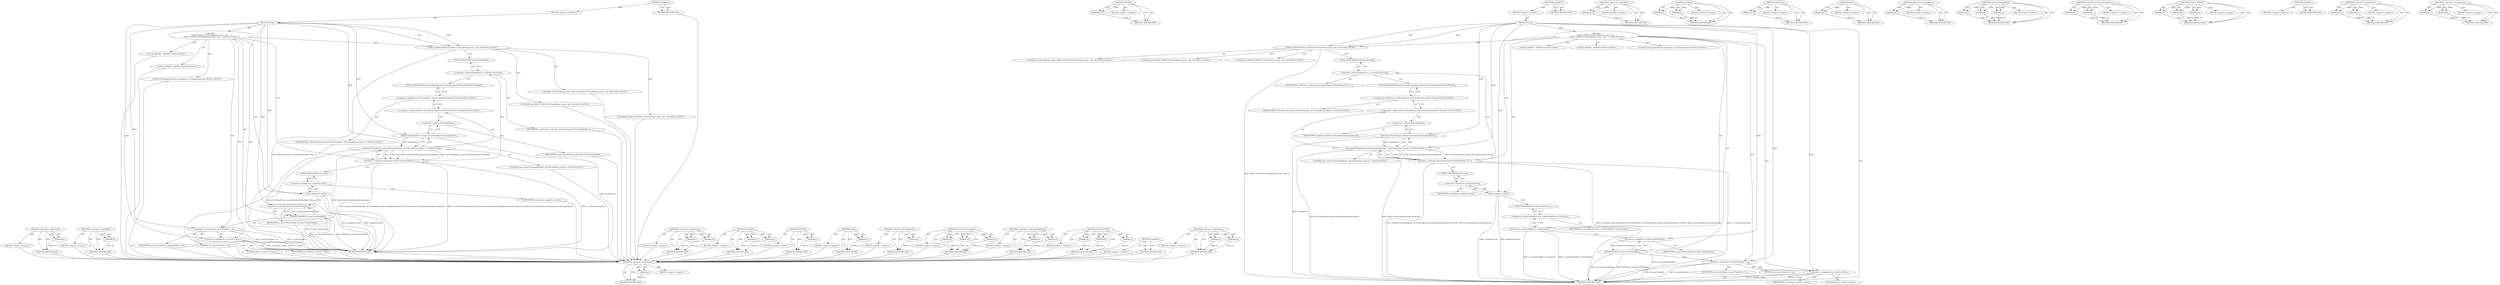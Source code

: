 digraph "&lt;operator&gt;.assignment" {
vulnerable_92 [label=<(METHOD,&lt;operator&gt;.addressOf)>];
vulnerable_93 [label=<(PARAM,p1)>];
vulnerable_94 [label=<(BLOCK,&lt;empty&gt;,&lt;empty&gt;)>];
vulnerable_95 [label=<(METHOD_RETURN,ANY)>];
vulnerable_113 [label=<(METHOD,&lt;operator&gt;.logicalNot)>];
vulnerable_114 [label=<(PARAM,p1)>];
vulnerable_115 [label=<(BLOCK,&lt;empty&gt;,&lt;empty&gt;)>];
vulnerable_116 [label=<(METHOD_RETURN,ANY)>];
vulnerable_6 [label=<(METHOD,&lt;global&gt;)<SUB>1</SUB>>];
vulnerable_7 [label=<(BLOCK,&lt;empty&gt;,&lt;empty&gt;)<SUB>1</SUB>>];
vulnerable_8 [label=<(METHOD,stop)<SUB>1</SUB>>];
vulnerable_9 [label="<(BLOCK,{
    TRACE_EVENT(&quot;CCThreadProxy::stop&quot;, this, ...,{
    TRACE_EVENT(&quot;CCThreadProxy::stop&quot;, this, ...)<SUB>2</SUB>>"];
vulnerable_10 [label="<(TRACE_EVENT,TRACE_EVENT(&quot;CCThreadProxy::stop&quot;, this, 0))<SUB>3</SUB>>"];
vulnerable_11 [label="<(LITERAL,&quot;CCThreadProxy::stop&quot;,TRACE_EVENT(&quot;CCThreadProxy::stop&quot;, this, 0))<SUB>3</SUB>>"];
vulnerable_12 [label="<(LITERAL,this,TRACE_EVENT(&quot;CCThreadProxy::stop&quot;, this, 0))<SUB>3</SUB>>"];
vulnerable_13 [label="<(LITERAL,0,TRACE_EVENT(&quot;CCThreadProxy::stop&quot;, this, 0))<SUB>3</SUB>>"];
vulnerable_14 [label="<(LOCAL,ASSERT : ASSERT)<SUB>4</SUB>>"];
vulnerable_15 [label="<(LOCAL,ASSERT : ASSERT)<SUB>5</SUB>>"];
vulnerable_16 [label="<(LOCAL,CCCompletionEvent completion: CCCompletionEvent)<SUB>7</SUB>>"];
vulnerable_17 [label=<(postTask,s_ccThread-&gt;postTask(createCCThreadTask(this, &amp;...)<SUB>8</SUB>>];
vulnerable_18 [label=<(&lt;operator&gt;.indirectFieldAccess,s_ccThread-&gt;postTask)<SUB>8</SUB>>];
vulnerable_19 [label=<(IDENTIFIER,s_ccThread,s_ccThread-&gt;postTask(createCCThreadTask(this, &amp;...)<SUB>8</SUB>>];
vulnerable_20 [label=<(FIELD_IDENTIFIER,postTask,postTask)<SUB>8</SUB>>];
vulnerable_21 [label="<(createCCThreadTask,createCCThreadTask(this, &amp;CCThreadProxy::layerT...)<SUB>8</SUB>>"];
vulnerable_22 [label="<(LITERAL,this,createCCThreadTask(this, &amp;CCThreadProxy::layerT...)<SUB>8</SUB>>"];
vulnerable_23 [label="<(&lt;operator&gt;.addressOf,&amp;CCThreadProxy::layerTreeHostClosedOnCCThread)<SUB>8</SUB>>"];
vulnerable_24 [label="<(&lt;operator&gt;.fieldAccess,CCThreadProxy::layerTreeHostClosedOnCCThread)<SUB>8</SUB>>"];
vulnerable_25 [label="<(IDENTIFIER,CCThreadProxy,createCCThreadTask(this, &amp;CCThreadProxy::layerT...)<SUB>8</SUB>>"];
vulnerable_26 [label=<(FIELD_IDENTIFIER,layerTreeHostClosedOnCCThread,layerTreeHostClosedOnCCThread)<SUB>8</SUB>>];
vulnerable_27 [label=<(AllowCrossThreadAccess,AllowCrossThreadAccess(&amp;completion))<SUB>8</SUB>>];
vulnerable_28 [label=<(&lt;operator&gt;.addressOf,&amp;completion)<SUB>8</SUB>>];
vulnerable_29 [label=<(IDENTIFIER,completion,AllowCrossThreadAccess(&amp;completion))<SUB>8</SUB>>];
vulnerable_30 [label=<(wait,completion.wait())<SUB>9</SUB>>];
vulnerable_31 [label=<(&lt;operator&gt;.fieldAccess,completion.wait)<SUB>9</SUB>>];
vulnerable_32 [label=<(IDENTIFIER,completion,completion.wait())<SUB>9</SUB>>];
vulnerable_33 [label=<(FIELD_IDENTIFIER,wait,wait)<SUB>9</SUB>>];
vulnerable_34 [label=<(ASSERT,ASSERT(!m_layerTreeHostImpl))<SUB>11</SUB>>];
vulnerable_35 [label=<(&lt;operator&gt;.logicalNot,!m_layerTreeHostImpl)<SUB>11</SUB>>];
vulnerable_36 [label=<(IDENTIFIER,m_layerTreeHostImpl,!m_layerTreeHostImpl)<SUB>11</SUB>>];
vulnerable_37 [label=<(&lt;operator&gt;.assignment,m_layerTreeHost = 0)<SUB>12</SUB>>];
vulnerable_38 [label=<(IDENTIFIER,m_layerTreeHost,m_layerTreeHost = 0)<SUB>12</SUB>>];
vulnerable_39 [label=<(LITERAL,0,m_layerTreeHost = 0)<SUB>12</SUB>>];
vulnerable_40 [label=<(&lt;operator&gt;.assignment,m_started = false)<SUB>13</SUB>>];
vulnerable_41 [label=<(IDENTIFIER,m_started,m_started = false)<SUB>13</SUB>>];
vulnerable_42 [label=<(LITERAL,false,m_started = false)<SUB>13</SUB>>];
vulnerable_43 [label=<(METHOD_RETURN,void)<SUB>1</SUB>>];
vulnerable_45 [label=<(METHOD_RETURN,ANY)<SUB>1</SUB>>];
vulnerable_117 [label=<(METHOD,&lt;operator&gt;.assignment)>];
vulnerable_118 [label=<(PARAM,p1)>];
vulnerable_119 [label=<(PARAM,p2)>];
vulnerable_120 [label=<(BLOCK,&lt;empty&gt;,&lt;empty&gt;)>];
vulnerable_121 [label=<(METHOD_RETURN,ANY)>];
vulnerable_76 [label=<(METHOD,postTask)>];
vulnerable_77 [label=<(PARAM,p1)>];
vulnerable_78 [label=<(PARAM,p2)>];
vulnerable_79 [label=<(BLOCK,&lt;empty&gt;,&lt;empty&gt;)>];
vulnerable_80 [label=<(METHOD_RETURN,ANY)>];
vulnerable_109 [label=<(METHOD,ASSERT)>];
vulnerable_110 [label=<(PARAM,p1)>];
vulnerable_111 [label=<(BLOCK,&lt;empty&gt;,&lt;empty&gt;)>];
vulnerable_112 [label=<(METHOD_RETURN,ANY)>];
vulnerable_105 [label=<(METHOD,wait)>];
vulnerable_106 [label=<(PARAM,p1)>];
vulnerable_107 [label=<(BLOCK,&lt;empty&gt;,&lt;empty&gt;)>];
vulnerable_108 [label=<(METHOD_RETURN,ANY)>];
vulnerable_101 [label=<(METHOD,AllowCrossThreadAccess)>];
vulnerable_102 [label=<(PARAM,p1)>];
vulnerable_103 [label=<(BLOCK,&lt;empty&gt;,&lt;empty&gt;)>];
vulnerable_104 [label=<(METHOD_RETURN,ANY)>];
vulnerable_86 [label=<(METHOD,createCCThreadTask)>];
vulnerable_87 [label=<(PARAM,p1)>];
vulnerable_88 [label=<(PARAM,p2)>];
vulnerable_89 [label=<(PARAM,p3)>];
vulnerable_90 [label=<(BLOCK,&lt;empty&gt;,&lt;empty&gt;)>];
vulnerable_91 [label=<(METHOD_RETURN,ANY)>];
vulnerable_81 [label=<(METHOD,&lt;operator&gt;.indirectFieldAccess)>];
vulnerable_82 [label=<(PARAM,p1)>];
vulnerable_83 [label=<(PARAM,p2)>];
vulnerable_84 [label=<(BLOCK,&lt;empty&gt;,&lt;empty&gt;)>];
vulnerable_85 [label=<(METHOD_RETURN,ANY)>];
vulnerable_70 [label=<(METHOD,TRACE_EVENT)>];
vulnerable_71 [label=<(PARAM,p1)>];
vulnerable_72 [label=<(PARAM,p2)>];
vulnerable_73 [label=<(PARAM,p3)>];
vulnerable_74 [label=<(BLOCK,&lt;empty&gt;,&lt;empty&gt;)>];
vulnerable_75 [label=<(METHOD_RETURN,ANY)>];
vulnerable_64 [label=<(METHOD,&lt;global&gt;)<SUB>1</SUB>>];
vulnerable_65 [label=<(BLOCK,&lt;empty&gt;,&lt;empty&gt;)>];
vulnerable_66 [label=<(METHOD_RETURN,ANY)>];
vulnerable_96 [label=<(METHOD,&lt;operator&gt;.fieldAccess)>];
vulnerable_97 [label=<(PARAM,p1)>];
vulnerable_98 [label=<(PARAM,p2)>];
vulnerable_99 [label=<(BLOCK,&lt;empty&gt;,&lt;empty&gt;)>];
vulnerable_100 [label=<(METHOD_RETURN,ANY)>];
fixed_96 [label=<(METHOD,&lt;operator&gt;.addressOf)>];
fixed_97 [label=<(PARAM,p1)>];
fixed_98 [label=<(BLOCK,&lt;empty&gt;,&lt;empty&gt;)>];
fixed_99 [label=<(METHOD_RETURN,ANY)>];
fixed_117 [label=<(METHOD,ASSERT)>];
fixed_118 [label=<(PARAM,p1)>];
fixed_119 [label=<(BLOCK,&lt;empty&gt;,&lt;empty&gt;)>];
fixed_120 [label=<(METHOD_RETURN,ANY)>];
fixed_6 [label=<(METHOD,&lt;global&gt;)<SUB>1</SUB>>];
fixed_7 [label=<(BLOCK,&lt;empty&gt;,&lt;empty&gt;)<SUB>1</SUB>>];
fixed_8 [label=<(METHOD,stop)<SUB>1</SUB>>];
fixed_9 [label="<(BLOCK,{
    TRACE_EVENT(&quot;CCThreadProxy::stop&quot;, this, ...,{
    TRACE_EVENT(&quot;CCThreadProxy::stop&quot;, this, ...)<SUB>2</SUB>>"];
fixed_10 [label="<(TRACE_EVENT,TRACE_EVENT(&quot;CCThreadProxy::stop&quot;, this, 0))<SUB>3</SUB>>"];
fixed_11 [label="<(LITERAL,&quot;CCThreadProxy::stop&quot;,TRACE_EVENT(&quot;CCThreadProxy::stop&quot;, this, 0))<SUB>3</SUB>>"];
fixed_12 [label="<(LITERAL,this,TRACE_EVENT(&quot;CCThreadProxy::stop&quot;, this, 0))<SUB>3</SUB>>"];
fixed_13 [label="<(LITERAL,0,TRACE_EVENT(&quot;CCThreadProxy::stop&quot;, this, 0))<SUB>3</SUB>>"];
fixed_14 [label="<(LOCAL,ASSERT : ASSERT)<SUB>4</SUB>>"];
fixed_15 [label="<(LOCAL,ASSERT : ASSERT)<SUB>5</SUB>>"];
fixed_16 [label="<(LOCAL,CCCompletionEvent completion: CCCompletionEvent)<SUB>7</SUB>>"];
fixed_17 [label=<(postTask,s_ccThread-&gt;postTask(createCCThreadTask(this, &amp;...)<SUB>8</SUB>>];
fixed_18 [label=<(&lt;operator&gt;.indirectFieldAccess,s_ccThread-&gt;postTask)<SUB>8</SUB>>];
fixed_19 [label=<(IDENTIFIER,s_ccThread,s_ccThread-&gt;postTask(createCCThreadTask(this, &amp;...)<SUB>8</SUB>>];
fixed_20 [label=<(FIELD_IDENTIFIER,postTask,postTask)<SUB>8</SUB>>];
fixed_21 [label="<(createCCThreadTask,createCCThreadTask(this, &amp;CCThreadProxy::layerT...)<SUB>8</SUB>>"];
fixed_22 [label="<(LITERAL,this,createCCThreadTask(this, &amp;CCThreadProxy::layerT...)<SUB>8</SUB>>"];
fixed_23 [label="<(&lt;operator&gt;.addressOf,&amp;CCThreadProxy::layerTreeHostClosedOnCCThread)<SUB>8</SUB>>"];
fixed_24 [label="<(&lt;operator&gt;.fieldAccess,CCThreadProxy::layerTreeHostClosedOnCCThread)<SUB>8</SUB>>"];
fixed_25 [label="<(IDENTIFIER,CCThreadProxy,createCCThreadTask(this, &amp;CCThreadProxy::layerT...)<SUB>8</SUB>>"];
fixed_26 [label=<(FIELD_IDENTIFIER,layerTreeHostClosedOnCCThread,layerTreeHostClosedOnCCThread)<SUB>8</SUB>>];
fixed_27 [label=<(AllowCrossThreadAccess,AllowCrossThreadAccess(&amp;completion))<SUB>8</SUB>>];
fixed_28 [label=<(&lt;operator&gt;.addressOf,&amp;completion)<SUB>8</SUB>>];
fixed_29 [label=<(IDENTIFIER,completion,AllowCrossThreadAccess(&amp;completion))<SUB>8</SUB>>];
fixed_30 [label=<(wait,completion.wait())<SUB>9</SUB>>];
fixed_31 [label=<(&lt;operator&gt;.fieldAccess,completion.wait)<SUB>9</SUB>>];
fixed_32 [label=<(IDENTIFIER,completion,completion.wait())<SUB>9</SUB>>];
fixed_33 [label=<(FIELD_IDENTIFIER,wait,wait)<SUB>9</SUB>>];
fixed_34 [label=<(shutdown,m_mainThreadProxy-&gt;shutdown())<SUB>11</SUB>>];
fixed_35 [label=<(&lt;operator&gt;.indirectFieldAccess,m_mainThreadProxy-&gt;shutdown)<SUB>11</SUB>>];
fixed_36 [label=<(IDENTIFIER,m_mainThreadProxy,m_mainThreadProxy-&gt;shutdown())<SUB>11</SUB>>];
fixed_37 [label=<(FIELD_IDENTIFIER,shutdown,shutdown)<SUB>11</SUB>>];
fixed_38 [label=<(ASSERT,ASSERT(!m_layerTreeHostImpl))<SUB>13</SUB>>];
fixed_39 [label=<(&lt;operator&gt;.logicalNot,!m_layerTreeHostImpl)<SUB>13</SUB>>];
fixed_40 [label=<(IDENTIFIER,m_layerTreeHostImpl,!m_layerTreeHostImpl)<SUB>13</SUB>>];
fixed_41 [label=<(&lt;operator&gt;.assignment,m_layerTreeHost = 0)<SUB>14</SUB>>];
fixed_42 [label=<(IDENTIFIER,m_layerTreeHost,m_layerTreeHost = 0)<SUB>14</SUB>>];
fixed_43 [label=<(LITERAL,0,m_layerTreeHost = 0)<SUB>14</SUB>>];
fixed_44 [label=<(&lt;operator&gt;.assignment,m_started = false)<SUB>15</SUB>>];
fixed_45 [label=<(IDENTIFIER,m_started,m_started = false)<SUB>15</SUB>>];
fixed_46 [label=<(LITERAL,false,m_started = false)<SUB>15</SUB>>];
fixed_47 [label=<(METHOD_RETURN,void)<SUB>1</SUB>>];
fixed_49 [label=<(METHOD_RETURN,ANY)<SUB>1</SUB>>];
fixed_121 [label=<(METHOD,&lt;operator&gt;.logicalNot)>];
fixed_122 [label=<(PARAM,p1)>];
fixed_123 [label=<(BLOCK,&lt;empty&gt;,&lt;empty&gt;)>];
fixed_124 [label=<(METHOD_RETURN,ANY)>];
fixed_80 [label=<(METHOD,postTask)>];
fixed_81 [label=<(PARAM,p1)>];
fixed_82 [label=<(PARAM,p2)>];
fixed_83 [label=<(BLOCK,&lt;empty&gt;,&lt;empty&gt;)>];
fixed_84 [label=<(METHOD_RETURN,ANY)>];
fixed_113 [label=<(METHOD,shutdown)>];
fixed_114 [label=<(PARAM,p1)>];
fixed_115 [label=<(BLOCK,&lt;empty&gt;,&lt;empty&gt;)>];
fixed_116 [label=<(METHOD_RETURN,ANY)>];
fixed_109 [label=<(METHOD,wait)>];
fixed_110 [label=<(PARAM,p1)>];
fixed_111 [label=<(BLOCK,&lt;empty&gt;,&lt;empty&gt;)>];
fixed_112 [label=<(METHOD_RETURN,ANY)>];
fixed_105 [label=<(METHOD,AllowCrossThreadAccess)>];
fixed_106 [label=<(PARAM,p1)>];
fixed_107 [label=<(BLOCK,&lt;empty&gt;,&lt;empty&gt;)>];
fixed_108 [label=<(METHOD_RETURN,ANY)>];
fixed_90 [label=<(METHOD,createCCThreadTask)>];
fixed_91 [label=<(PARAM,p1)>];
fixed_92 [label=<(PARAM,p2)>];
fixed_93 [label=<(PARAM,p3)>];
fixed_94 [label=<(BLOCK,&lt;empty&gt;,&lt;empty&gt;)>];
fixed_95 [label=<(METHOD_RETURN,ANY)>];
fixed_85 [label=<(METHOD,&lt;operator&gt;.indirectFieldAccess)>];
fixed_86 [label=<(PARAM,p1)>];
fixed_87 [label=<(PARAM,p2)>];
fixed_88 [label=<(BLOCK,&lt;empty&gt;,&lt;empty&gt;)>];
fixed_89 [label=<(METHOD_RETURN,ANY)>];
fixed_74 [label=<(METHOD,TRACE_EVENT)>];
fixed_75 [label=<(PARAM,p1)>];
fixed_76 [label=<(PARAM,p2)>];
fixed_77 [label=<(PARAM,p3)>];
fixed_78 [label=<(BLOCK,&lt;empty&gt;,&lt;empty&gt;)>];
fixed_79 [label=<(METHOD_RETURN,ANY)>];
fixed_68 [label=<(METHOD,&lt;global&gt;)<SUB>1</SUB>>];
fixed_69 [label=<(BLOCK,&lt;empty&gt;,&lt;empty&gt;)>];
fixed_70 [label=<(METHOD_RETURN,ANY)>];
fixed_100 [label=<(METHOD,&lt;operator&gt;.fieldAccess)>];
fixed_101 [label=<(PARAM,p1)>];
fixed_102 [label=<(PARAM,p2)>];
fixed_103 [label=<(BLOCK,&lt;empty&gt;,&lt;empty&gt;)>];
fixed_104 [label=<(METHOD_RETURN,ANY)>];
fixed_125 [label=<(METHOD,&lt;operator&gt;.assignment)>];
fixed_126 [label=<(PARAM,p1)>];
fixed_127 [label=<(PARAM,p2)>];
fixed_128 [label=<(BLOCK,&lt;empty&gt;,&lt;empty&gt;)>];
fixed_129 [label=<(METHOD_RETURN,ANY)>];
vulnerable_92 -> vulnerable_93  [key=0, label="AST: "];
vulnerable_92 -> vulnerable_93  [key=1, label="DDG: "];
vulnerable_92 -> vulnerable_94  [key=0, label="AST: "];
vulnerable_92 -> vulnerable_95  [key=0, label="AST: "];
vulnerable_92 -> vulnerable_95  [key=1, label="CFG: "];
vulnerable_93 -> vulnerable_95  [key=0, label="DDG: p1"];
vulnerable_94 -> fixed_96  [key=0];
vulnerable_95 -> fixed_96  [key=0];
vulnerable_113 -> vulnerable_114  [key=0, label="AST: "];
vulnerable_113 -> vulnerable_114  [key=1, label="DDG: "];
vulnerable_113 -> vulnerable_115  [key=0, label="AST: "];
vulnerable_113 -> vulnerable_116  [key=0, label="AST: "];
vulnerable_113 -> vulnerable_116  [key=1, label="CFG: "];
vulnerable_114 -> vulnerable_116  [key=0, label="DDG: p1"];
vulnerable_115 -> fixed_96  [key=0];
vulnerable_116 -> fixed_96  [key=0];
vulnerable_6 -> vulnerable_7  [key=0, label="AST: "];
vulnerable_6 -> vulnerable_45  [key=0, label="AST: "];
vulnerable_6 -> vulnerable_45  [key=1, label="CFG: "];
vulnerable_7 -> vulnerable_8  [key=0, label="AST: "];
vulnerable_8 -> vulnerable_9  [key=0, label="AST: "];
vulnerable_8 -> vulnerable_43  [key=0, label="AST: "];
vulnerable_8 -> vulnerable_10  [key=0, label="CFG: "];
vulnerable_8 -> vulnerable_10  [key=1, label="DDG: "];
vulnerable_8 -> vulnerable_37  [key=0, label="DDG: "];
vulnerable_8 -> vulnerable_40  [key=0, label="DDG: "];
vulnerable_8 -> vulnerable_30  [key=0, label="DDG: "];
vulnerable_8 -> vulnerable_21  [key=0, label="DDG: "];
vulnerable_8 -> vulnerable_35  [key=0, label="DDG: "];
vulnerable_8 -> vulnerable_27  [key=0, label="DDG: "];
vulnerable_9 -> vulnerable_10  [key=0, label="AST: "];
vulnerable_9 -> vulnerable_14  [key=0, label="AST: "];
vulnerable_9 -> vulnerable_15  [key=0, label="AST: "];
vulnerable_9 -> vulnerable_16  [key=0, label="AST: "];
vulnerable_9 -> vulnerable_17  [key=0, label="AST: "];
vulnerable_9 -> vulnerable_30  [key=0, label="AST: "];
vulnerable_9 -> vulnerable_34  [key=0, label="AST: "];
vulnerable_9 -> vulnerable_37  [key=0, label="AST: "];
vulnerable_9 -> vulnerable_40  [key=0, label="AST: "];
vulnerable_10 -> vulnerable_11  [key=0, label="AST: "];
vulnerable_10 -> vulnerable_12  [key=0, label="AST: "];
vulnerable_10 -> vulnerable_13  [key=0, label="AST: "];
vulnerable_10 -> vulnerable_20  [key=0, label="CFG: "];
vulnerable_10 -> vulnerable_43  [key=0, label="DDG: TRACE_EVENT(&quot;CCThreadProxy::stop&quot;, this, 0)"];
vulnerable_11 -> fixed_96  [key=0];
vulnerable_12 -> fixed_96  [key=0];
vulnerable_13 -> fixed_96  [key=0];
vulnerable_14 -> fixed_96  [key=0];
vulnerable_15 -> fixed_96  [key=0];
vulnerable_16 -> fixed_96  [key=0];
vulnerable_17 -> vulnerable_18  [key=0, label="AST: "];
vulnerable_17 -> vulnerable_21  [key=0, label="AST: "];
vulnerable_17 -> vulnerable_33  [key=0, label="CFG: "];
vulnerable_17 -> vulnerable_43  [key=0, label="DDG: s_ccThread-&gt;postTask"];
vulnerable_17 -> vulnerable_43  [key=1, label="DDG: createCCThreadTask(this, &amp;CCThreadProxy::layerTreeHostClosedOnCCThread, AllowCrossThreadAccess(&amp;completion))"];
vulnerable_17 -> vulnerable_43  [key=2, label="DDG: s_ccThread-&gt;postTask(createCCThreadTask(this, &amp;CCThreadProxy::layerTreeHostClosedOnCCThread, AllowCrossThreadAccess(&amp;completion)))"];
vulnerable_18 -> vulnerable_19  [key=0, label="AST: "];
vulnerable_18 -> vulnerable_20  [key=0, label="AST: "];
vulnerable_18 -> vulnerable_26  [key=0, label="CFG: "];
vulnerable_19 -> fixed_96  [key=0];
vulnerable_20 -> vulnerable_18  [key=0, label="CFG: "];
vulnerable_21 -> vulnerable_22  [key=0, label="AST: "];
vulnerable_21 -> vulnerable_23  [key=0, label="AST: "];
vulnerable_21 -> vulnerable_27  [key=0, label="AST: "];
vulnerable_21 -> vulnerable_17  [key=0, label="CFG: "];
vulnerable_21 -> vulnerable_17  [key=1, label="DDG: this"];
vulnerable_21 -> vulnerable_17  [key=2, label="DDG: &amp;CCThreadProxy::layerTreeHostClosedOnCCThread"];
vulnerable_21 -> vulnerable_17  [key=3, label="DDG: AllowCrossThreadAccess(&amp;completion)"];
vulnerable_21 -> vulnerable_43  [key=0, label="DDG: &amp;CCThreadProxy::layerTreeHostClosedOnCCThread"];
vulnerable_21 -> vulnerable_43  [key=1, label="DDG: AllowCrossThreadAccess(&amp;completion)"];
vulnerable_22 -> fixed_96  [key=0];
vulnerable_23 -> vulnerable_24  [key=0, label="AST: "];
vulnerable_23 -> vulnerable_28  [key=0, label="CFG: "];
vulnerable_24 -> vulnerable_25  [key=0, label="AST: "];
vulnerable_24 -> vulnerable_26  [key=0, label="AST: "];
vulnerable_24 -> vulnerable_23  [key=0, label="CFG: "];
vulnerable_25 -> fixed_96  [key=0];
vulnerable_26 -> vulnerable_24  [key=0, label="CFG: "];
vulnerable_27 -> vulnerable_28  [key=0, label="AST: "];
vulnerable_27 -> vulnerable_21  [key=0, label="CFG: "];
vulnerable_27 -> vulnerable_21  [key=1, label="DDG: &amp;completion"];
vulnerable_27 -> vulnerable_43  [key=0, label="DDG: &amp;completion"];
vulnerable_28 -> vulnerable_29  [key=0, label="AST: "];
vulnerable_28 -> vulnerable_27  [key=0, label="CFG: "];
vulnerable_29 -> fixed_96  [key=0];
vulnerable_30 -> vulnerable_31  [key=0, label="AST: "];
vulnerable_30 -> vulnerable_35  [key=0, label="CFG: "];
vulnerable_30 -> vulnerable_43  [key=0, label="DDG: completion.wait"];
vulnerable_30 -> vulnerable_43  [key=1, label="DDG: completion.wait()"];
vulnerable_31 -> vulnerable_32  [key=0, label="AST: "];
vulnerable_31 -> vulnerable_33  [key=0, label="AST: "];
vulnerable_31 -> vulnerable_30  [key=0, label="CFG: "];
vulnerable_32 -> fixed_96  [key=0];
vulnerable_33 -> vulnerable_31  [key=0, label="CFG: "];
vulnerable_34 -> vulnerable_35  [key=0, label="AST: "];
vulnerable_34 -> vulnerable_37  [key=0, label="CFG: "];
vulnerable_34 -> vulnerable_43  [key=0, label="DDG: !m_layerTreeHostImpl"];
vulnerable_34 -> vulnerable_43  [key=1, label="DDG: ASSERT(!m_layerTreeHostImpl)"];
vulnerable_35 -> vulnerable_36  [key=0, label="AST: "];
vulnerable_35 -> vulnerable_34  [key=0, label="CFG: "];
vulnerable_35 -> vulnerable_34  [key=1, label="DDG: m_layerTreeHostImpl"];
vulnerable_35 -> vulnerable_43  [key=0, label="DDG: m_layerTreeHostImpl"];
vulnerable_36 -> fixed_96  [key=0];
vulnerable_37 -> vulnerable_38  [key=0, label="AST: "];
vulnerable_37 -> vulnerable_39  [key=0, label="AST: "];
vulnerable_37 -> vulnerable_40  [key=0, label="CFG: "];
vulnerable_37 -> vulnerable_43  [key=0, label="DDG: m_layerTreeHost = 0"];
vulnerable_37 -> vulnerable_43  [key=1, label="DDG: m_layerTreeHost"];
vulnerable_38 -> fixed_96  [key=0];
vulnerable_39 -> fixed_96  [key=0];
vulnerable_40 -> vulnerable_41  [key=0, label="AST: "];
vulnerable_40 -> vulnerable_42  [key=0, label="AST: "];
vulnerable_40 -> vulnerable_43  [key=0, label="CFG: "];
vulnerable_40 -> vulnerable_43  [key=1, label="DDG: m_started = false"];
vulnerable_40 -> vulnerable_43  [key=2, label="DDG: m_started"];
vulnerable_41 -> fixed_96  [key=0];
vulnerable_42 -> fixed_96  [key=0];
vulnerable_43 -> fixed_96  [key=0];
vulnerable_45 -> fixed_96  [key=0];
vulnerable_117 -> vulnerable_118  [key=0, label="AST: "];
vulnerable_117 -> vulnerable_118  [key=1, label="DDG: "];
vulnerable_117 -> vulnerable_120  [key=0, label="AST: "];
vulnerable_117 -> vulnerable_119  [key=0, label="AST: "];
vulnerable_117 -> vulnerable_119  [key=1, label="DDG: "];
vulnerable_117 -> vulnerable_121  [key=0, label="AST: "];
vulnerable_117 -> vulnerable_121  [key=1, label="CFG: "];
vulnerable_118 -> vulnerable_121  [key=0, label="DDG: p1"];
vulnerable_119 -> vulnerable_121  [key=0, label="DDG: p2"];
vulnerable_120 -> fixed_96  [key=0];
vulnerable_121 -> fixed_96  [key=0];
vulnerable_76 -> vulnerable_77  [key=0, label="AST: "];
vulnerable_76 -> vulnerable_77  [key=1, label="DDG: "];
vulnerable_76 -> vulnerable_79  [key=0, label="AST: "];
vulnerable_76 -> vulnerable_78  [key=0, label="AST: "];
vulnerable_76 -> vulnerable_78  [key=1, label="DDG: "];
vulnerable_76 -> vulnerable_80  [key=0, label="AST: "];
vulnerable_76 -> vulnerable_80  [key=1, label="CFG: "];
vulnerable_77 -> vulnerable_80  [key=0, label="DDG: p1"];
vulnerable_78 -> vulnerable_80  [key=0, label="DDG: p2"];
vulnerable_79 -> fixed_96  [key=0];
vulnerable_80 -> fixed_96  [key=0];
vulnerable_109 -> vulnerable_110  [key=0, label="AST: "];
vulnerable_109 -> vulnerable_110  [key=1, label="DDG: "];
vulnerable_109 -> vulnerable_111  [key=0, label="AST: "];
vulnerable_109 -> vulnerable_112  [key=0, label="AST: "];
vulnerable_109 -> vulnerable_112  [key=1, label="CFG: "];
vulnerable_110 -> vulnerable_112  [key=0, label="DDG: p1"];
vulnerable_111 -> fixed_96  [key=0];
vulnerable_112 -> fixed_96  [key=0];
vulnerable_105 -> vulnerable_106  [key=0, label="AST: "];
vulnerable_105 -> vulnerable_106  [key=1, label="DDG: "];
vulnerable_105 -> vulnerable_107  [key=0, label="AST: "];
vulnerable_105 -> vulnerable_108  [key=0, label="AST: "];
vulnerable_105 -> vulnerable_108  [key=1, label="CFG: "];
vulnerable_106 -> vulnerable_108  [key=0, label="DDG: p1"];
vulnerable_107 -> fixed_96  [key=0];
vulnerable_108 -> fixed_96  [key=0];
vulnerable_101 -> vulnerable_102  [key=0, label="AST: "];
vulnerable_101 -> vulnerable_102  [key=1, label="DDG: "];
vulnerable_101 -> vulnerable_103  [key=0, label="AST: "];
vulnerable_101 -> vulnerable_104  [key=0, label="AST: "];
vulnerable_101 -> vulnerable_104  [key=1, label="CFG: "];
vulnerable_102 -> vulnerable_104  [key=0, label="DDG: p1"];
vulnerable_103 -> fixed_96  [key=0];
vulnerable_104 -> fixed_96  [key=0];
vulnerable_86 -> vulnerable_87  [key=0, label="AST: "];
vulnerable_86 -> vulnerable_87  [key=1, label="DDG: "];
vulnerable_86 -> vulnerable_90  [key=0, label="AST: "];
vulnerable_86 -> vulnerable_88  [key=0, label="AST: "];
vulnerable_86 -> vulnerable_88  [key=1, label="DDG: "];
vulnerable_86 -> vulnerable_91  [key=0, label="AST: "];
vulnerable_86 -> vulnerable_91  [key=1, label="CFG: "];
vulnerable_86 -> vulnerable_89  [key=0, label="AST: "];
vulnerable_86 -> vulnerable_89  [key=1, label="DDG: "];
vulnerable_87 -> vulnerable_91  [key=0, label="DDG: p1"];
vulnerable_88 -> vulnerable_91  [key=0, label="DDG: p2"];
vulnerable_89 -> vulnerable_91  [key=0, label="DDG: p3"];
vulnerable_90 -> fixed_96  [key=0];
vulnerable_91 -> fixed_96  [key=0];
vulnerable_81 -> vulnerable_82  [key=0, label="AST: "];
vulnerable_81 -> vulnerable_82  [key=1, label="DDG: "];
vulnerable_81 -> vulnerable_84  [key=0, label="AST: "];
vulnerable_81 -> vulnerable_83  [key=0, label="AST: "];
vulnerable_81 -> vulnerable_83  [key=1, label="DDG: "];
vulnerable_81 -> vulnerable_85  [key=0, label="AST: "];
vulnerable_81 -> vulnerable_85  [key=1, label="CFG: "];
vulnerable_82 -> vulnerable_85  [key=0, label="DDG: p1"];
vulnerable_83 -> vulnerable_85  [key=0, label="DDG: p2"];
vulnerable_84 -> fixed_96  [key=0];
vulnerable_85 -> fixed_96  [key=0];
vulnerable_70 -> vulnerable_71  [key=0, label="AST: "];
vulnerable_70 -> vulnerable_71  [key=1, label="DDG: "];
vulnerable_70 -> vulnerable_74  [key=0, label="AST: "];
vulnerable_70 -> vulnerable_72  [key=0, label="AST: "];
vulnerable_70 -> vulnerable_72  [key=1, label="DDG: "];
vulnerable_70 -> vulnerable_75  [key=0, label="AST: "];
vulnerable_70 -> vulnerable_75  [key=1, label="CFG: "];
vulnerable_70 -> vulnerable_73  [key=0, label="AST: "];
vulnerable_70 -> vulnerable_73  [key=1, label="DDG: "];
vulnerable_71 -> vulnerable_75  [key=0, label="DDG: p1"];
vulnerable_72 -> vulnerable_75  [key=0, label="DDG: p2"];
vulnerable_73 -> vulnerable_75  [key=0, label="DDG: p3"];
vulnerable_74 -> fixed_96  [key=0];
vulnerable_75 -> fixed_96  [key=0];
vulnerable_64 -> vulnerable_65  [key=0, label="AST: "];
vulnerable_64 -> vulnerable_66  [key=0, label="AST: "];
vulnerable_64 -> vulnerable_66  [key=1, label="CFG: "];
vulnerable_65 -> fixed_96  [key=0];
vulnerable_66 -> fixed_96  [key=0];
vulnerable_96 -> vulnerable_97  [key=0, label="AST: "];
vulnerable_96 -> vulnerable_97  [key=1, label="DDG: "];
vulnerable_96 -> vulnerable_99  [key=0, label="AST: "];
vulnerable_96 -> vulnerable_98  [key=0, label="AST: "];
vulnerable_96 -> vulnerable_98  [key=1, label="DDG: "];
vulnerable_96 -> vulnerable_100  [key=0, label="AST: "];
vulnerable_96 -> vulnerable_100  [key=1, label="CFG: "];
vulnerable_97 -> vulnerable_100  [key=0, label="DDG: p1"];
vulnerable_98 -> vulnerable_100  [key=0, label="DDG: p2"];
vulnerable_99 -> fixed_96  [key=0];
vulnerable_100 -> fixed_96  [key=0];
fixed_96 -> fixed_97  [key=0, label="AST: "];
fixed_96 -> fixed_97  [key=1, label="DDG: "];
fixed_96 -> fixed_98  [key=0, label="AST: "];
fixed_96 -> fixed_99  [key=0, label="AST: "];
fixed_96 -> fixed_99  [key=1, label="CFG: "];
fixed_97 -> fixed_99  [key=0, label="DDG: p1"];
fixed_117 -> fixed_118  [key=0, label="AST: "];
fixed_117 -> fixed_118  [key=1, label="DDG: "];
fixed_117 -> fixed_119  [key=0, label="AST: "];
fixed_117 -> fixed_120  [key=0, label="AST: "];
fixed_117 -> fixed_120  [key=1, label="CFG: "];
fixed_118 -> fixed_120  [key=0, label="DDG: p1"];
fixed_6 -> fixed_7  [key=0, label="AST: "];
fixed_6 -> fixed_49  [key=0, label="AST: "];
fixed_6 -> fixed_49  [key=1, label="CFG: "];
fixed_7 -> fixed_8  [key=0, label="AST: "];
fixed_8 -> fixed_9  [key=0, label="AST: "];
fixed_8 -> fixed_47  [key=0, label="AST: "];
fixed_8 -> fixed_10  [key=0, label="CFG: "];
fixed_8 -> fixed_10  [key=1, label="DDG: "];
fixed_8 -> fixed_41  [key=0, label="DDG: "];
fixed_8 -> fixed_44  [key=0, label="DDG: "];
fixed_8 -> fixed_30  [key=0, label="DDG: "];
fixed_8 -> fixed_21  [key=0, label="DDG: "];
fixed_8 -> fixed_39  [key=0, label="DDG: "];
fixed_8 -> fixed_27  [key=0, label="DDG: "];
fixed_9 -> fixed_10  [key=0, label="AST: "];
fixed_9 -> fixed_14  [key=0, label="AST: "];
fixed_9 -> fixed_15  [key=0, label="AST: "];
fixed_9 -> fixed_16  [key=0, label="AST: "];
fixed_9 -> fixed_17  [key=0, label="AST: "];
fixed_9 -> fixed_30  [key=0, label="AST: "];
fixed_9 -> fixed_34  [key=0, label="AST: "];
fixed_9 -> fixed_38  [key=0, label="AST: "];
fixed_9 -> fixed_41  [key=0, label="AST: "];
fixed_9 -> fixed_44  [key=0, label="AST: "];
fixed_10 -> fixed_11  [key=0, label="AST: "];
fixed_10 -> fixed_12  [key=0, label="AST: "];
fixed_10 -> fixed_13  [key=0, label="AST: "];
fixed_10 -> fixed_20  [key=0, label="CFG: "];
fixed_10 -> fixed_47  [key=0, label="DDG: TRACE_EVENT(&quot;CCThreadProxy::stop&quot;, this, 0)"];
fixed_17 -> fixed_18  [key=0, label="AST: "];
fixed_17 -> fixed_21  [key=0, label="AST: "];
fixed_17 -> fixed_33  [key=0, label="CFG: "];
fixed_17 -> fixed_47  [key=0, label="DDG: s_ccThread-&gt;postTask"];
fixed_17 -> fixed_47  [key=1, label="DDG: createCCThreadTask(this, &amp;CCThreadProxy::layerTreeHostClosedOnCCThread, AllowCrossThreadAccess(&amp;completion))"];
fixed_17 -> fixed_47  [key=2, label="DDG: s_ccThread-&gt;postTask(createCCThreadTask(this, &amp;CCThreadProxy::layerTreeHostClosedOnCCThread, AllowCrossThreadAccess(&amp;completion)))"];
fixed_18 -> fixed_19  [key=0, label="AST: "];
fixed_18 -> fixed_20  [key=0, label="AST: "];
fixed_18 -> fixed_26  [key=0, label="CFG: "];
fixed_20 -> fixed_18  [key=0, label="CFG: "];
fixed_21 -> fixed_22  [key=0, label="AST: "];
fixed_21 -> fixed_23  [key=0, label="AST: "];
fixed_21 -> fixed_27  [key=0, label="AST: "];
fixed_21 -> fixed_17  [key=0, label="CFG: "];
fixed_21 -> fixed_17  [key=1, label="DDG: this"];
fixed_21 -> fixed_17  [key=2, label="DDG: &amp;CCThreadProxy::layerTreeHostClosedOnCCThread"];
fixed_21 -> fixed_17  [key=3, label="DDG: AllowCrossThreadAccess(&amp;completion)"];
fixed_21 -> fixed_47  [key=0, label="DDG: &amp;CCThreadProxy::layerTreeHostClosedOnCCThread"];
fixed_21 -> fixed_47  [key=1, label="DDG: AllowCrossThreadAccess(&amp;completion)"];
fixed_23 -> fixed_24  [key=0, label="AST: "];
fixed_23 -> fixed_28  [key=0, label="CFG: "];
fixed_24 -> fixed_25  [key=0, label="AST: "];
fixed_24 -> fixed_26  [key=0, label="AST: "];
fixed_24 -> fixed_23  [key=0, label="CFG: "];
fixed_26 -> fixed_24  [key=0, label="CFG: "];
fixed_27 -> fixed_28  [key=0, label="AST: "];
fixed_27 -> fixed_21  [key=0, label="CFG: "];
fixed_27 -> fixed_21  [key=1, label="DDG: &amp;completion"];
fixed_27 -> fixed_47  [key=0, label="DDG: &amp;completion"];
fixed_28 -> fixed_29  [key=0, label="AST: "];
fixed_28 -> fixed_27  [key=0, label="CFG: "];
fixed_30 -> fixed_31  [key=0, label="AST: "];
fixed_30 -> fixed_37  [key=0, label="CFG: "];
fixed_30 -> fixed_47  [key=0, label="DDG: completion.wait"];
fixed_30 -> fixed_47  [key=1, label="DDG: completion.wait()"];
fixed_31 -> fixed_32  [key=0, label="AST: "];
fixed_31 -> fixed_33  [key=0, label="AST: "];
fixed_31 -> fixed_30  [key=0, label="CFG: "];
fixed_33 -> fixed_31  [key=0, label="CFG: "];
fixed_34 -> fixed_35  [key=0, label="AST: "];
fixed_34 -> fixed_39  [key=0, label="CFG: "];
fixed_34 -> fixed_47  [key=0, label="DDG: m_mainThreadProxy-&gt;shutdown"];
fixed_34 -> fixed_47  [key=1, label="DDG: m_mainThreadProxy-&gt;shutdown()"];
fixed_35 -> fixed_36  [key=0, label="AST: "];
fixed_35 -> fixed_37  [key=0, label="AST: "];
fixed_35 -> fixed_34  [key=0, label="CFG: "];
fixed_37 -> fixed_35  [key=0, label="CFG: "];
fixed_38 -> fixed_39  [key=0, label="AST: "];
fixed_38 -> fixed_41  [key=0, label="CFG: "];
fixed_38 -> fixed_47  [key=0, label="DDG: !m_layerTreeHostImpl"];
fixed_38 -> fixed_47  [key=1, label="DDG: ASSERT(!m_layerTreeHostImpl)"];
fixed_39 -> fixed_40  [key=0, label="AST: "];
fixed_39 -> fixed_38  [key=0, label="CFG: "];
fixed_39 -> fixed_38  [key=1, label="DDG: m_layerTreeHostImpl"];
fixed_39 -> fixed_47  [key=0, label="DDG: m_layerTreeHostImpl"];
fixed_41 -> fixed_42  [key=0, label="AST: "];
fixed_41 -> fixed_43  [key=0, label="AST: "];
fixed_41 -> fixed_44  [key=0, label="CFG: "];
fixed_41 -> fixed_47  [key=0, label="DDG: m_layerTreeHost = 0"];
fixed_41 -> fixed_47  [key=1, label="DDG: m_layerTreeHost"];
fixed_44 -> fixed_45  [key=0, label="AST: "];
fixed_44 -> fixed_46  [key=0, label="AST: "];
fixed_44 -> fixed_47  [key=0, label="CFG: "];
fixed_44 -> fixed_47  [key=1, label="DDG: m_started = false"];
fixed_44 -> fixed_47  [key=2, label="DDG: m_started"];
fixed_121 -> fixed_122  [key=0, label="AST: "];
fixed_121 -> fixed_122  [key=1, label="DDG: "];
fixed_121 -> fixed_123  [key=0, label="AST: "];
fixed_121 -> fixed_124  [key=0, label="AST: "];
fixed_121 -> fixed_124  [key=1, label="CFG: "];
fixed_122 -> fixed_124  [key=0, label="DDG: p1"];
fixed_80 -> fixed_81  [key=0, label="AST: "];
fixed_80 -> fixed_81  [key=1, label="DDG: "];
fixed_80 -> fixed_83  [key=0, label="AST: "];
fixed_80 -> fixed_82  [key=0, label="AST: "];
fixed_80 -> fixed_82  [key=1, label="DDG: "];
fixed_80 -> fixed_84  [key=0, label="AST: "];
fixed_80 -> fixed_84  [key=1, label="CFG: "];
fixed_81 -> fixed_84  [key=0, label="DDG: p1"];
fixed_82 -> fixed_84  [key=0, label="DDG: p2"];
fixed_113 -> fixed_114  [key=0, label="AST: "];
fixed_113 -> fixed_114  [key=1, label="DDG: "];
fixed_113 -> fixed_115  [key=0, label="AST: "];
fixed_113 -> fixed_116  [key=0, label="AST: "];
fixed_113 -> fixed_116  [key=1, label="CFG: "];
fixed_114 -> fixed_116  [key=0, label="DDG: p1"];
fixed_109 -> fixed_110  [key=0, label="AST: "];
fixed_109 -> fixed_110  [key=1, label="DDG: "];
fixed_109 -> fixed_111  [key=0, label="AST: "];
fixed_109 -> fixed_112  [key=0, label="AST: "];
fixed_109 -> fixed_112  [key=1, label="CFG: "];
fixed_110 -> fixed_112  [key=0, label="DDG: p1"];
fixed_105 -> fixed_106  [key=0, label="AST: "];
fixed_105 -> fixed_106  [key=1, label="DDG: "];
fixed_105 -> fixed_107  [key=0, label="AST: "];
fixed_105 -> fixed_108  [key=0, label="AST: "];
fixed_105 -> fixed_108  [key=1, label="CFG: "];
fixed_106 -> fixed_108  [key=0, label="DDG: p1"];
fixed_90 -> fixed_91  [key=0, label="AST: "];
fixed_90 -> fixed_91  [key=1, label="DDG: "];
fixed_90 -> fixed_94  [key=0, label="AST: "];
fixed_90 -> fixed_92  [key=0, label="AST: "];
fixed_90 -> fixed_92  [key=1, label="DDG: "];
fixed_90 -> fixed_95  [key=0, label="AST: "];
fixed_90 -> fixed_95  [key=1, label="CFG: "];
fixed_90 -> fixed_93  [key=0, label="AST: "];
fixed_90 -> fixed_93  [key=1, label="DDG: "];
fixed_91 -> fixed_95  [key=0, label="DDG: p1"];
fixed_92 -> fixed_95  [key=0, label="DDG: p2"];
fixed_93 -> fixed_95  [key=0, label="DDG: p3"];
fixed_85 -> fixed_86  [key=0, label="AST: "];
fixed_85 -> fixed_86  [key=1, label="DDG: "];
fixed_85 -> fixed_88  [key=0, label="AST: "];
fixed_85 -> fixed_87  [key=0, label="AST: "];
fixed_85 -> fixed_87  [key=1, label="DDG: "];
fixed_85 -> fixed_89  [key=0, label="AST: "];
fixed_85 -> fixed_89  [key=1, label="CFG: "];
fixed_86 -> fixed_89  [key=0, label="DDG: p1"];
fixed_87 -> fixed_89  [key=0, label="DDG: p2"];
fixed_74 -> fixed_75  [key=0, label="AST: "];
fixed_74 -> fixed_75  [key=1, label="DDG: "];
fixed_74 -> fixed_78  [key=0, label="AST: "];
fixed_74 -> fixed_76  [key=0, label="AST: "];
fixed_74 -> fixed_76  [key=1, label="DDG: "];
fixed_74 -> fixed_79  [key=0, label="AST: "];
fixed_74 -> fixed_79  [key=1, label="CFG: "];
fixed_74 -> fixed_77  [key=0, label="AST: "];
fixed_74 -> fixed_77  [key=1, label="DDG: "];
fixed_75 -> fixed_79  [key=0, label="DDG: p1"];
fixed_76 -> fixed_79  [key=0, label="DDG: p2"];
fixed_77 -> fixed_79  [key=0, label="DDG: p3"];
fixed_68 -> fixed_69  [key=0, label="AST: "];
fixed_68 -> fixed_70  [key=0, label="AST: "];
fixed_68 -> fixed_70  [key=1, label="CFG: "];
fixed_100 -> fixed_101  [key=0, label="AST: "];
fixed_100 -> fixed_101  [key=1, label="DDG: "];
fixed_100 -> fixed_103  [key=0, label="AST: "];
fixed_100 -> fixed_102  [key=0, label="AST: "];
fixed_100 -> fixed_102  [key=1, label="DDG: "];
fixed_100 -> fixed_104  [key=0, label="AST: "];
fixed_100 -> fixed_104  [key=1, label="CFG: "];
fixed_101 -> fixed_104  [key=0, label="DDG: p1"];
fixed_102 -> fixed_104  [key=0, label="DDG: p2"];
fixed_125 -> fixed_126  [key=0, label="AST: "];
fixed_125 -> fixed_126  [key=1, label="DDG: "];
fixed_125 -> fixed_128  [key=0, label="AST: "];
fixed_125 -> fixed_127  [key=0, label="AST: "];
fixed_125 -> fixed_127  [key=1, label="DDG: "];
fixed_125 -> fixed_129  [key=0, label="AST: "];
fixed_125 -> fixed_129  [key=1, label="CFG: "];
fixed_126 -> fixed_129  [key=0, label="DDG: p1"];
fixed_127 -> fixed_129  [key=0, label="DDG: p2"];
}
